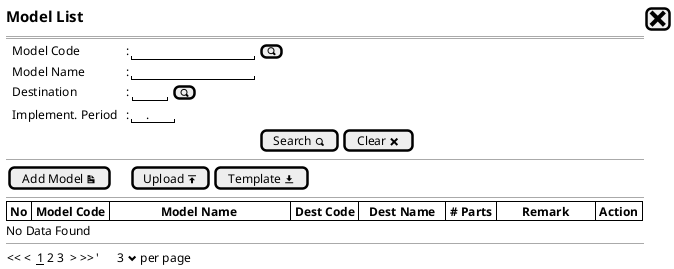 @startsalt
{
  <size:15><b>Model List |[<size:25><&x>]|*
  ==
  {
    .|Model Code         |: |"               "|[<&magnifying-glass>]|*
    .|Model Name         |: |"               "|*
    .|Destination        |: {|"    "|[<&magnifying-glass>]|}*
    .|Implement. Period  |: |"    ."|*
  }
  {|                                                                                |[Search <&magnifying-glass>]|[Clear <&x>]|}
  --
  {
    [Add Model <&document>]|.|.|.|[Upload <&data-transfer-upload>]| [Template <&data-transfer-download>]|* 
  }
  --
  {#
   | <b>No | <b>Model Code |                <b>Model Name                 | <b>Dest Code |   <b>Dest Name   | <b># Parts |<b>        Remark        |<b> Action |*|*|*
  }
  No Data Found
  --
  {
  << <  __1__ 2 3  > >>  |'      3 <&chevron-bottom> per page |*
  }

}
@endsalt
